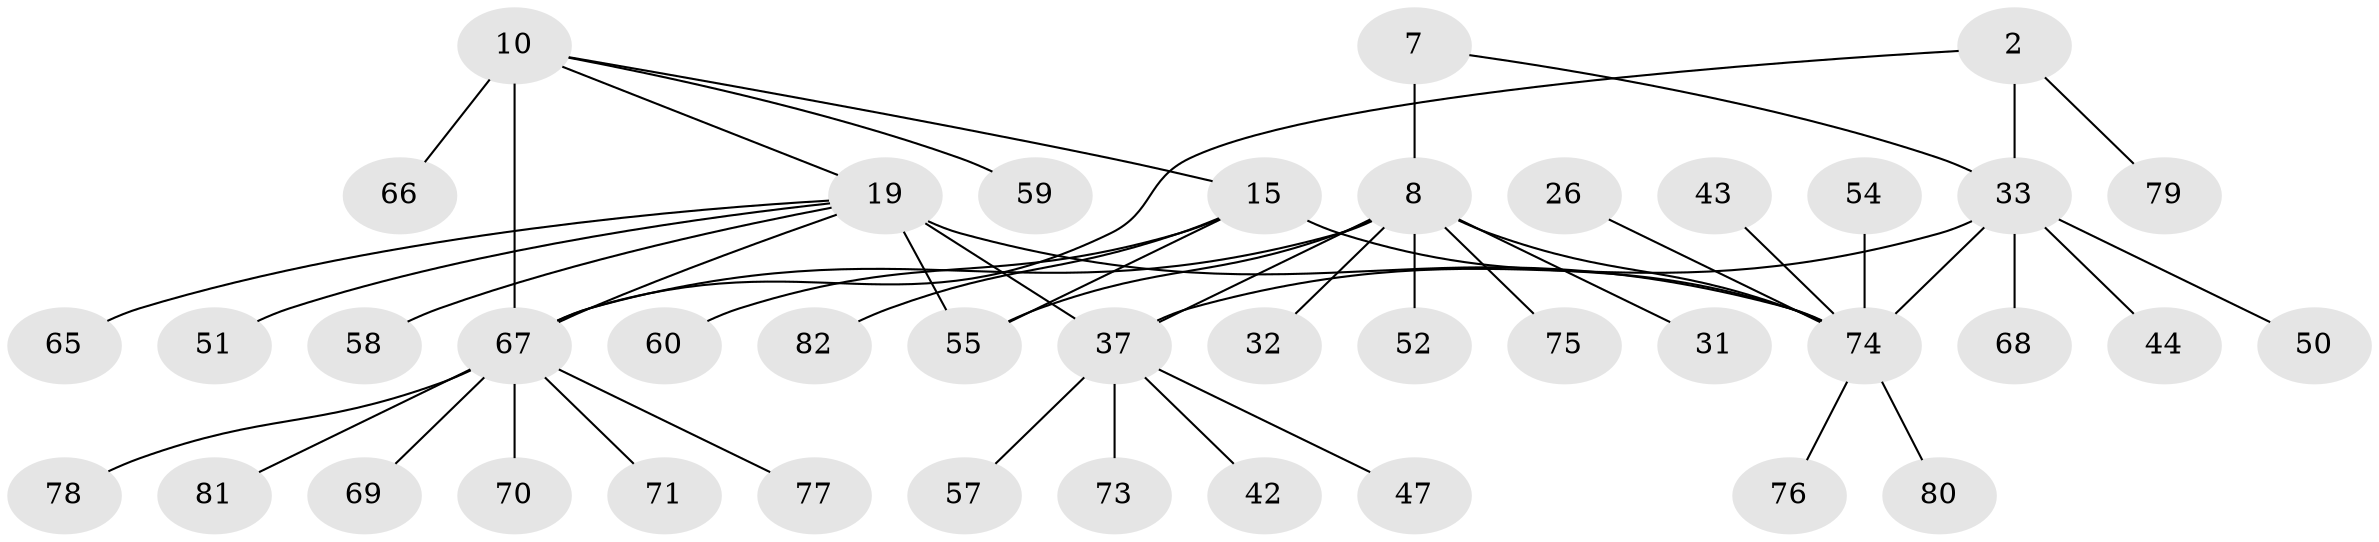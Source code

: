 // original degree distribution, {4: 0.06097560975609756, 10: 0.024390243902439025, 3: 0.07317073170731707, 5: 0.04878048780487805, 7: 0.036585365853658534, 8: 0.012195121951219513, 11: 0.012195121951219513, 9: 0.024390243902439025, 6: 0.012195121951219513, 2: 0.18292682926829268, 1: 0.5121951219512195}
// Generated by graph-tools (version 1.1) at 2025/55/03/09/25 04:55:10]
// undirected, 41 vertices, 49 edges
graph export_dot {
graph [start="1"]
  node [color=gray90,style=filled];
  2 [super="+1"];
  7 [super="+5"];
  8 [super="+6"];
  10 [super="+9"];
  15 [super="+14"];
  19 [super="+18"];
  26;
  31;
  32;
  33 [super="+4+22"];
  37 [super="+34"];
  42;
  43 [super="+21"];
  44;
  47;
  50;
  51;
  52;
  54 [super="+45"];
  55 [super="+41"];
  57;
  58 [super="+48"];
  59 [super="+39"];
  60;
  65;
  66 [super="+46"];
  67 [super="+64+53"];
  68 [super="+62"];
  69 [super="+56"];
  70 [super="+25"];
  71;
  73 [super="+23+49"];
  74 [super="+16"];
  75;
  76 [super="+28+72"];
  77;
  78 [super="+36"];
  79 [super="+63"];
  80;
  81;
  82 [super="+40"];
  2 -- 79;
  2 -- 33 [weight=4];
  2 -- 67;
  7 -- 8 [weight=4];
  7 -- 33;
  8 -- 32;
  8 -- 75;
  8 -- 52;
  8 -- 31;
  8 -- 55;
  8 -- 74;
  8 -- 67 [weight=2];
  8 -- 37;
  10 -- 19;
  10 -- 15;
  10 -- 59;
  10 -- 66;
  10 -- 67 [weight=4];
  15 -- 55;
  15 -- 60;
  15 -- 82;
  15 -- 74 [weight=4];
  19 -- 51;
  19 -- 65;
  19 -- 74 [weight=2];
  19 -- 55;
  19 -- 58;
  19 -- 67;
  19 -- 37 [weight=4];
  26 -- 74;
  33 -- 68;
  33 -- 74;
  33 -- 44;
  33 -- 50;
  33 -- 37;
  37 -- 73;
  37 -- 42;
  37 -- 47;
  37 -- 57;
  43 -- 74;
  54 -- 74;
  67 -- 69;
  67 -- 70;
  67 -- 71;
  67 -- 77;
  67 -- 78;
  67 -- 81;
  74 -- 76;
  74 -- 80;
}
